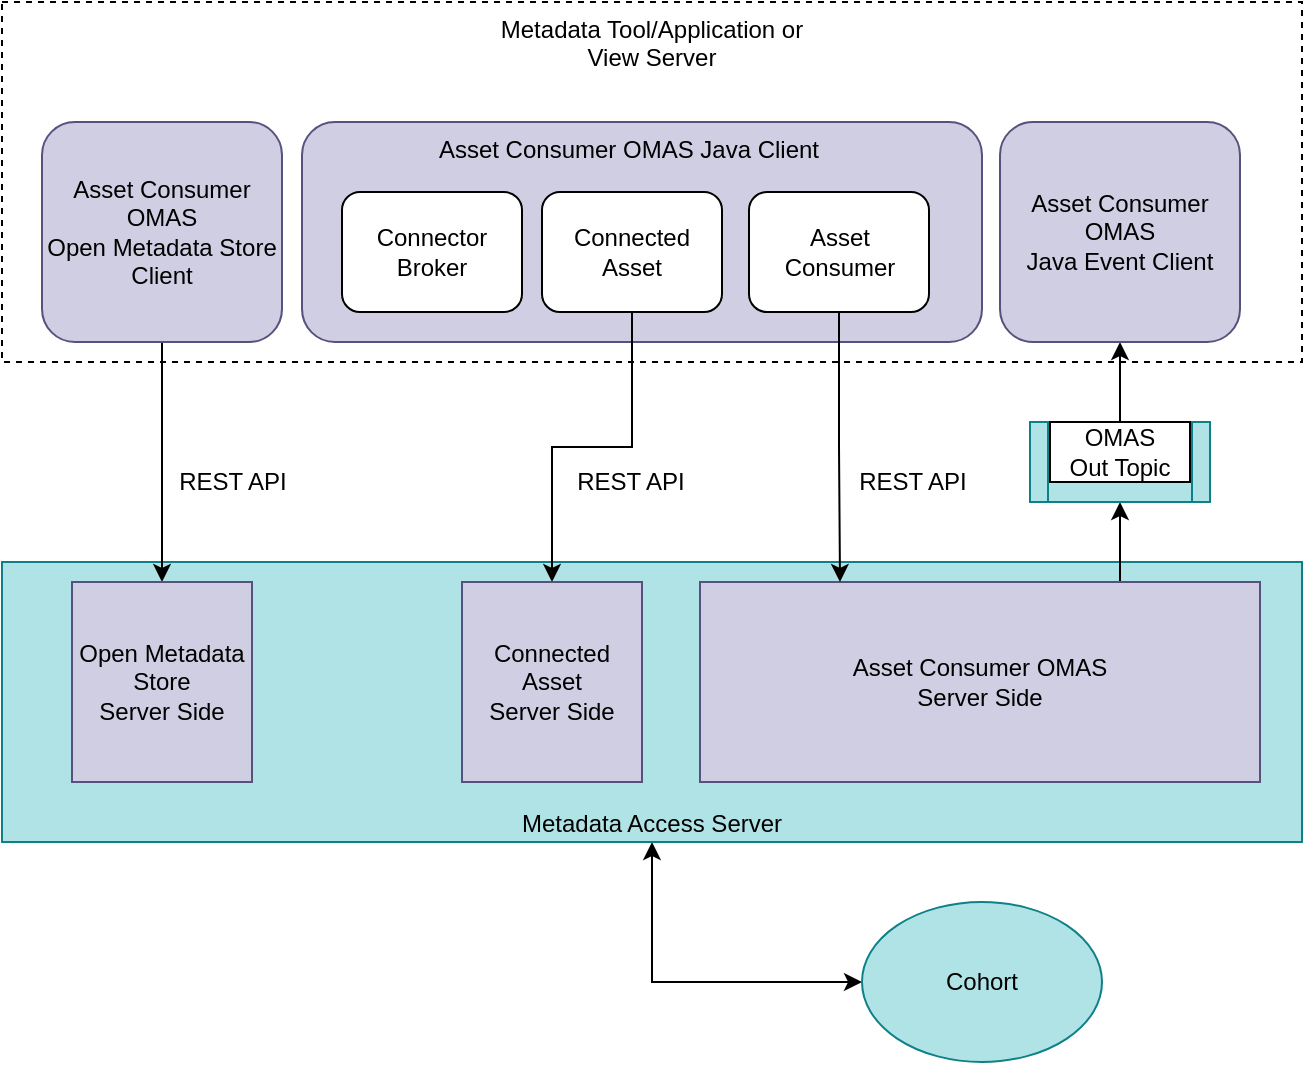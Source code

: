 <mxfile version="20.3.0" type="device"><diagram id="pZoLGs9xjoy5MM2DT144" name="overview"><mxGraphModel dx="1186" dy="1942" grid="1" gridSize="10" guides="1" tooltips="1" connect="1" arrows="1" fold="1" page="1" pageScale="1" pageWidth="827" pageHeight="1169" math="0" shadow="0"><root><mxCell id="0"/><mxCell id="1" parent="0"/><mxCell id="Y5Ohsrh4W1QAfNWdPKV--2" style="edgeStyle=orthogonalEdgeStyle;rounded=0;orthogonalLoop=1;jettySize=auto;html=1;entryX=0;entryY=0.5;entryDx=0;entryDy=0;startArrow=classic;startFill=1;" parent="1" source="nAiUidhvlwByn6FiU3eA-1" target="Y5Ohsrh4W1QAfNWdPKV--1" edge="1"><mxGeometry relative="1" as="geometry"/></mxCell><mxCell id="nAiUidhvlwByn6FiU3eA-1" value="Metadata Access Server" style="rounded=0;whiteSpace=wrap;html=1;verticalAlign=bottom;fillColor=#b0e3e6;strokeColor=#0e8088;" parent="1" vertex="1"><mxGeometry x="50" y="120" width="650" height="140" as="geometry"/></mxCell><mxCell id="agbFdrsAkRLHNXxfurRF-13" value="" style="rounded=0;whiteSpace=wrap;html=1;align=center;" parent="1" vertex="1"><mxGeometry x="425" y="130" width="120" height="60" as="geometry"/></mxCell><mxCell id="agbFdrsAkRLHNXxfurRF-9" style="edgeStyle=orthogonalEdgeStyle;rounded=0;orthogonalLoop=1;jettySize=auto;html=1;exitX=0.75;exitY=0;exitDx=0;exitDy=0;entryX=0.5;entryY=1;entryDx=0;entryDy=0;" parent="1" source="_Wqn67PKxhATQ7PVLc1z-1" target="agbFdrsAkRLHNXxfurRF-5" edge="1"><mxGeometry relative="1" as="geometry"/></mxCell><mxCell id="_Wqn67PKxhATQ7PVLc1z-1" value="Asset Consumer OMAS&lt;br&gt;Server Side" style="rounded=0;whiteSpace=wrap;html=1;fillColor=#d0cee2;strokeColor=#56517e;" parent="1" vertex="1"><mxGeometry x="399" y="130" width="280" height="100" as="geometry"/></mxCell><mxCell id="agbFdrsAkRLHNXxfurRF-1" value="Metadata Tool/Application or &lt;br&gt;View Server" style="rounded=0;whiteSpace=wrap;html=1;verticalAlign=top;fillColor=none;dashed=1;" parent="1" vertex="1"><mxGeometry x="50" y="-160" width="650" height="180" as="geometry"/></mxCell><mxCell id="agbFdrsAkRLHNXxfurRF-2" value="Asset Consumer OMAS Java Client" style="rounded=1;whiteSpace=wrap;html=1;align=center;fillColor=#d0cee2;strokeColor=#56517e;spacingRight=13;verticalAlign=top;" parent="1" vertex="1"><mxGeometry x="200" y="-100" width="340" height="110" as="geometry"/></mxCell><mxCell id="agbFdrsAkRLHNXxfurRF-4" value="REST API" style="text;html=1;align=center;verticalAlign=middle;resizable=0;points=[];autosize=1;" parent="1" vertex="1"><mxGeometry x="329" y="70" width="70" height="20" as="geometry"/></mxCell><mxCell id="agbFdrsAkRLHNXxfurRF-5" value="" style="shape=process;whiteSpace=wrap;html=1;backgroundOutline=1;align=center;fillColor=#b0e3e6;strokeColor=#0e8088;" parent="1" vertex="1"><mxGeometry x="564" y="50" width="90" height="40" as="geometry"/></mxCell><mxCell id="agbFdrsAkRLHNXxfurRF-10" style="edgeStyle=orthogonalEdgeStyle;rounded=0;orthogonalLoop=1;jettySize=auto;html=1;exitX=0.5;exitY=0;exitDx=0;exitDy=0;" parent="1" source="agbFdrsAkRLHNXxfurRF-7" target="Z1FcCL1kioeEvNAQTvCR-5" edge="1"><mxGeometry relative="1" as="geometry"/></mxCell><mxCell id="agbFdrsAkRLHNXxfurRF-7" value="OMAS&lt;br&gt;Out Topic" style="rounded=0;whiteSpace=wrap;html=1;align=center;" parent="1" vertex="1"><mxGeometry x="574" y="50" width="70" height="30" as="geometry"/></mxCell><mxCell id="Y5Ohsrh4W1QAfNWdPKV--1" value="Cohort" style="ellipse;whiteSpace=wrap;html=1;fillColor=#b0e3e6;strokeColor=#0e8088;" parent="1" vertex="1"><mxGeometry x="480" y="290" width="120" height="80" as="geometry"/></mxCell><mxCell id="Z1FcCL1kioeEvNAQTvCR-1" value="Connector&lt;br&gt;Broker" style="rounded=1;whiteSpace=wrap;html=1;" vertex="1" parent="1"><mxGeometry x="220" y="-65" width="90" height="60" as="geometry"/></mxCell><mxCell id="Z1FcCL1kioeEvNAQTvCR-10" style="edgeStyle=orthogonalEdgeStyle;rounded=0;orthogonalLoop=1;jettySize=auto;html=1;exitX=0.5;exitY=1;exitDx=0;exitDy=0;" edge="1" parent="1" source="Z1FcCL1kioeEvNAQTvCR-2" target="Z1FcCL1kioeEvNAQTvCR-7"><mxGeometry relative="1" as="geometry"/></mxCell><mxCell id="Z1FcCL1kioeEvNAQTvCR-2" value="Connected&lt;br&gt;Asset" style="rounded=1;whiteSpace=wrap;html=1;" vertex="1" parent="1"><mxGeometry x="320" y="-65" width="90" height="60" as="geometry"/></mxCell><mxCell id="Z1FcCL1kioeEvNAQTvCR-3" value="Asset&lt;br&gt;Consumer" style="rounded=1;whiteSpace=wrap;html=1;" vertex="1" parent="1"><mxGeometry x="423.5" y="-65" width="90" height="60" as="geometry"/></mxCell><mxCell id="Z1FcCL1kioeEvNAQTvCR-5" value="Asset Consumer OMAS &lt;br&gt;Java Event Client" style="rounded=1;whiteSpace=wrap;html=1;align=center;fillColor=#d0cee2;strokeColor=#56517e;spacingRight=0;verticalAlign=middle;" vertex="1" parent="1"><mxGeometry x="549" y="-100" width="120" height="110" as="geometry"/></mxCell><mxCell id="Z1FcCL1kioeEvNAQTvCR-9" style="edgeStyle=orthogonalEdgeStyle;rounded=0;orthogonalLoop=1;jettySize=auto;html=1;exitX=0.5;exitY=1;exitDx=0;exitDy=0;" edge="1" parent="1" source="Z1FcCL1kioeEvNAQTvCR-6" target="Z1FcCL1kioeEvNAQTvCR-8"><mxGeometry relative="1" as="geometry"/></mxCell><mxCell id="Z1FcCL1kioeEvNAQTvCR-6" value="Asset Consumer OMAS &lt;br&gt;Open Metadata Store Client" style="rounded=1;whiteSpace=wrap;html=1;align=center;fillColor=#d0cee2;strokeColor=#56517e;spacingRight=0;verticalAlign=middle;" vertex="1" parent="1"><mxGeometry x="70" y="-100" width="120" height="110" as="geometry"/></mxCell><mxCell id="Z1FcCL1kioeEvNAQTvCR-7" value="Connected Asset&lt;br&gt;Server Side" style="rounded=0;whiteSpace=wrap;html=1;fillColor=#d0cee2;strokeColor=#56517e;" vertex="1" parent="1"><mxGeometry x="280" y="130" width="90" height="100" as="geometry"/></mxCell><mxCell id="Z1FcCL1kioeEvNAQTvCR-8" value="Open Metadata&lt;br&gt;Store&lt;br&gt;Server Side" style="rounded=0;whiteSpace=wrap;html=1;fillColor=#d0cee2;strokeColor=#56517e;" vertex="1" parent="1"><mxGeometry x="85" y="130" width="90" height="100" as="geometry"/></mxCell><mxCell id="agbFdrsAkRLHNXxfurRF-3" style="edgeStyle=orthogonalEdgeStyle;rounded=0;orthogonalLoop=1;jettySize=auto;html=1;entryX=0.25;entryY=0;entryDx=0;entryDy=0;" parent="1" source="Z1FcCL1kioeEvNAQTvCR-3" target="_Wqn67PKxhATQ7PVLc1z-1" edge="1"><mxGeometry relative="1" as="geometry"/></mxCell><mxCell id="Z1FcCL1kioeEvNAQTvCR-11" value="REST API" style="text;html=1;align=center;verticalAlign=middle;resizable=0;points=[];autosize=1;" vertex="1" parent="1"><mxGeometry x="470" y="70" width="70" height="20" as="geometry"/></mxCell><mxCell id="Z1FcCL1kioeEvNAQTvCR-12" value="REST API" style="text;html=1;align=center;verticalAlign=middle;resizable=0;points=[];autosize=1;" vertex="1" parent="1"><mxGeometry x="130" y="70" width="70" height="20" as="geometry"/></mxCell></root></mxGraphModel></diagram></mxfile>